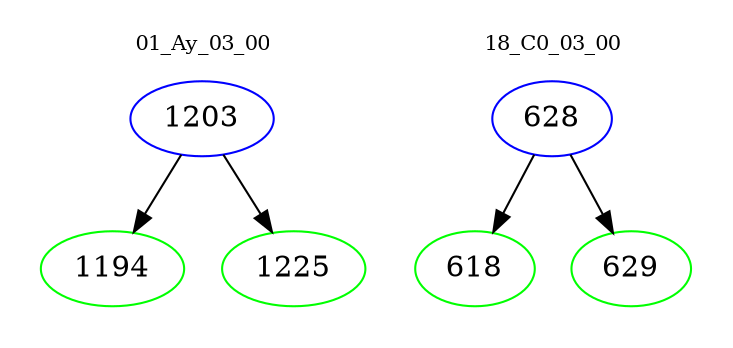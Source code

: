 digraph{
subgraph cluster_0 {
color = white
label = "01_Ay_03_00";
fontsize=10;
T0_1203 [label="1203", color="blue"]
T0_1203 -> T0_1194 [color="black"]
T0_1194 [label="1194", color="green"]
T0_1203 -> T0_1225 [color="black"]
T0_1225 [label="1225", color="green"]
}
subgraph cluster_1 {
color = white
label = "18_C0_03_00";
fontsize=10;
T1_628 [label="628", color="blue"]
T1_628 -> T1_618 [color="black"]
T1_618 [label="618", color="green"]
T1_628 -> T1_629 [color="black"]
T1_629 [label="629", color="green"]
}
}
